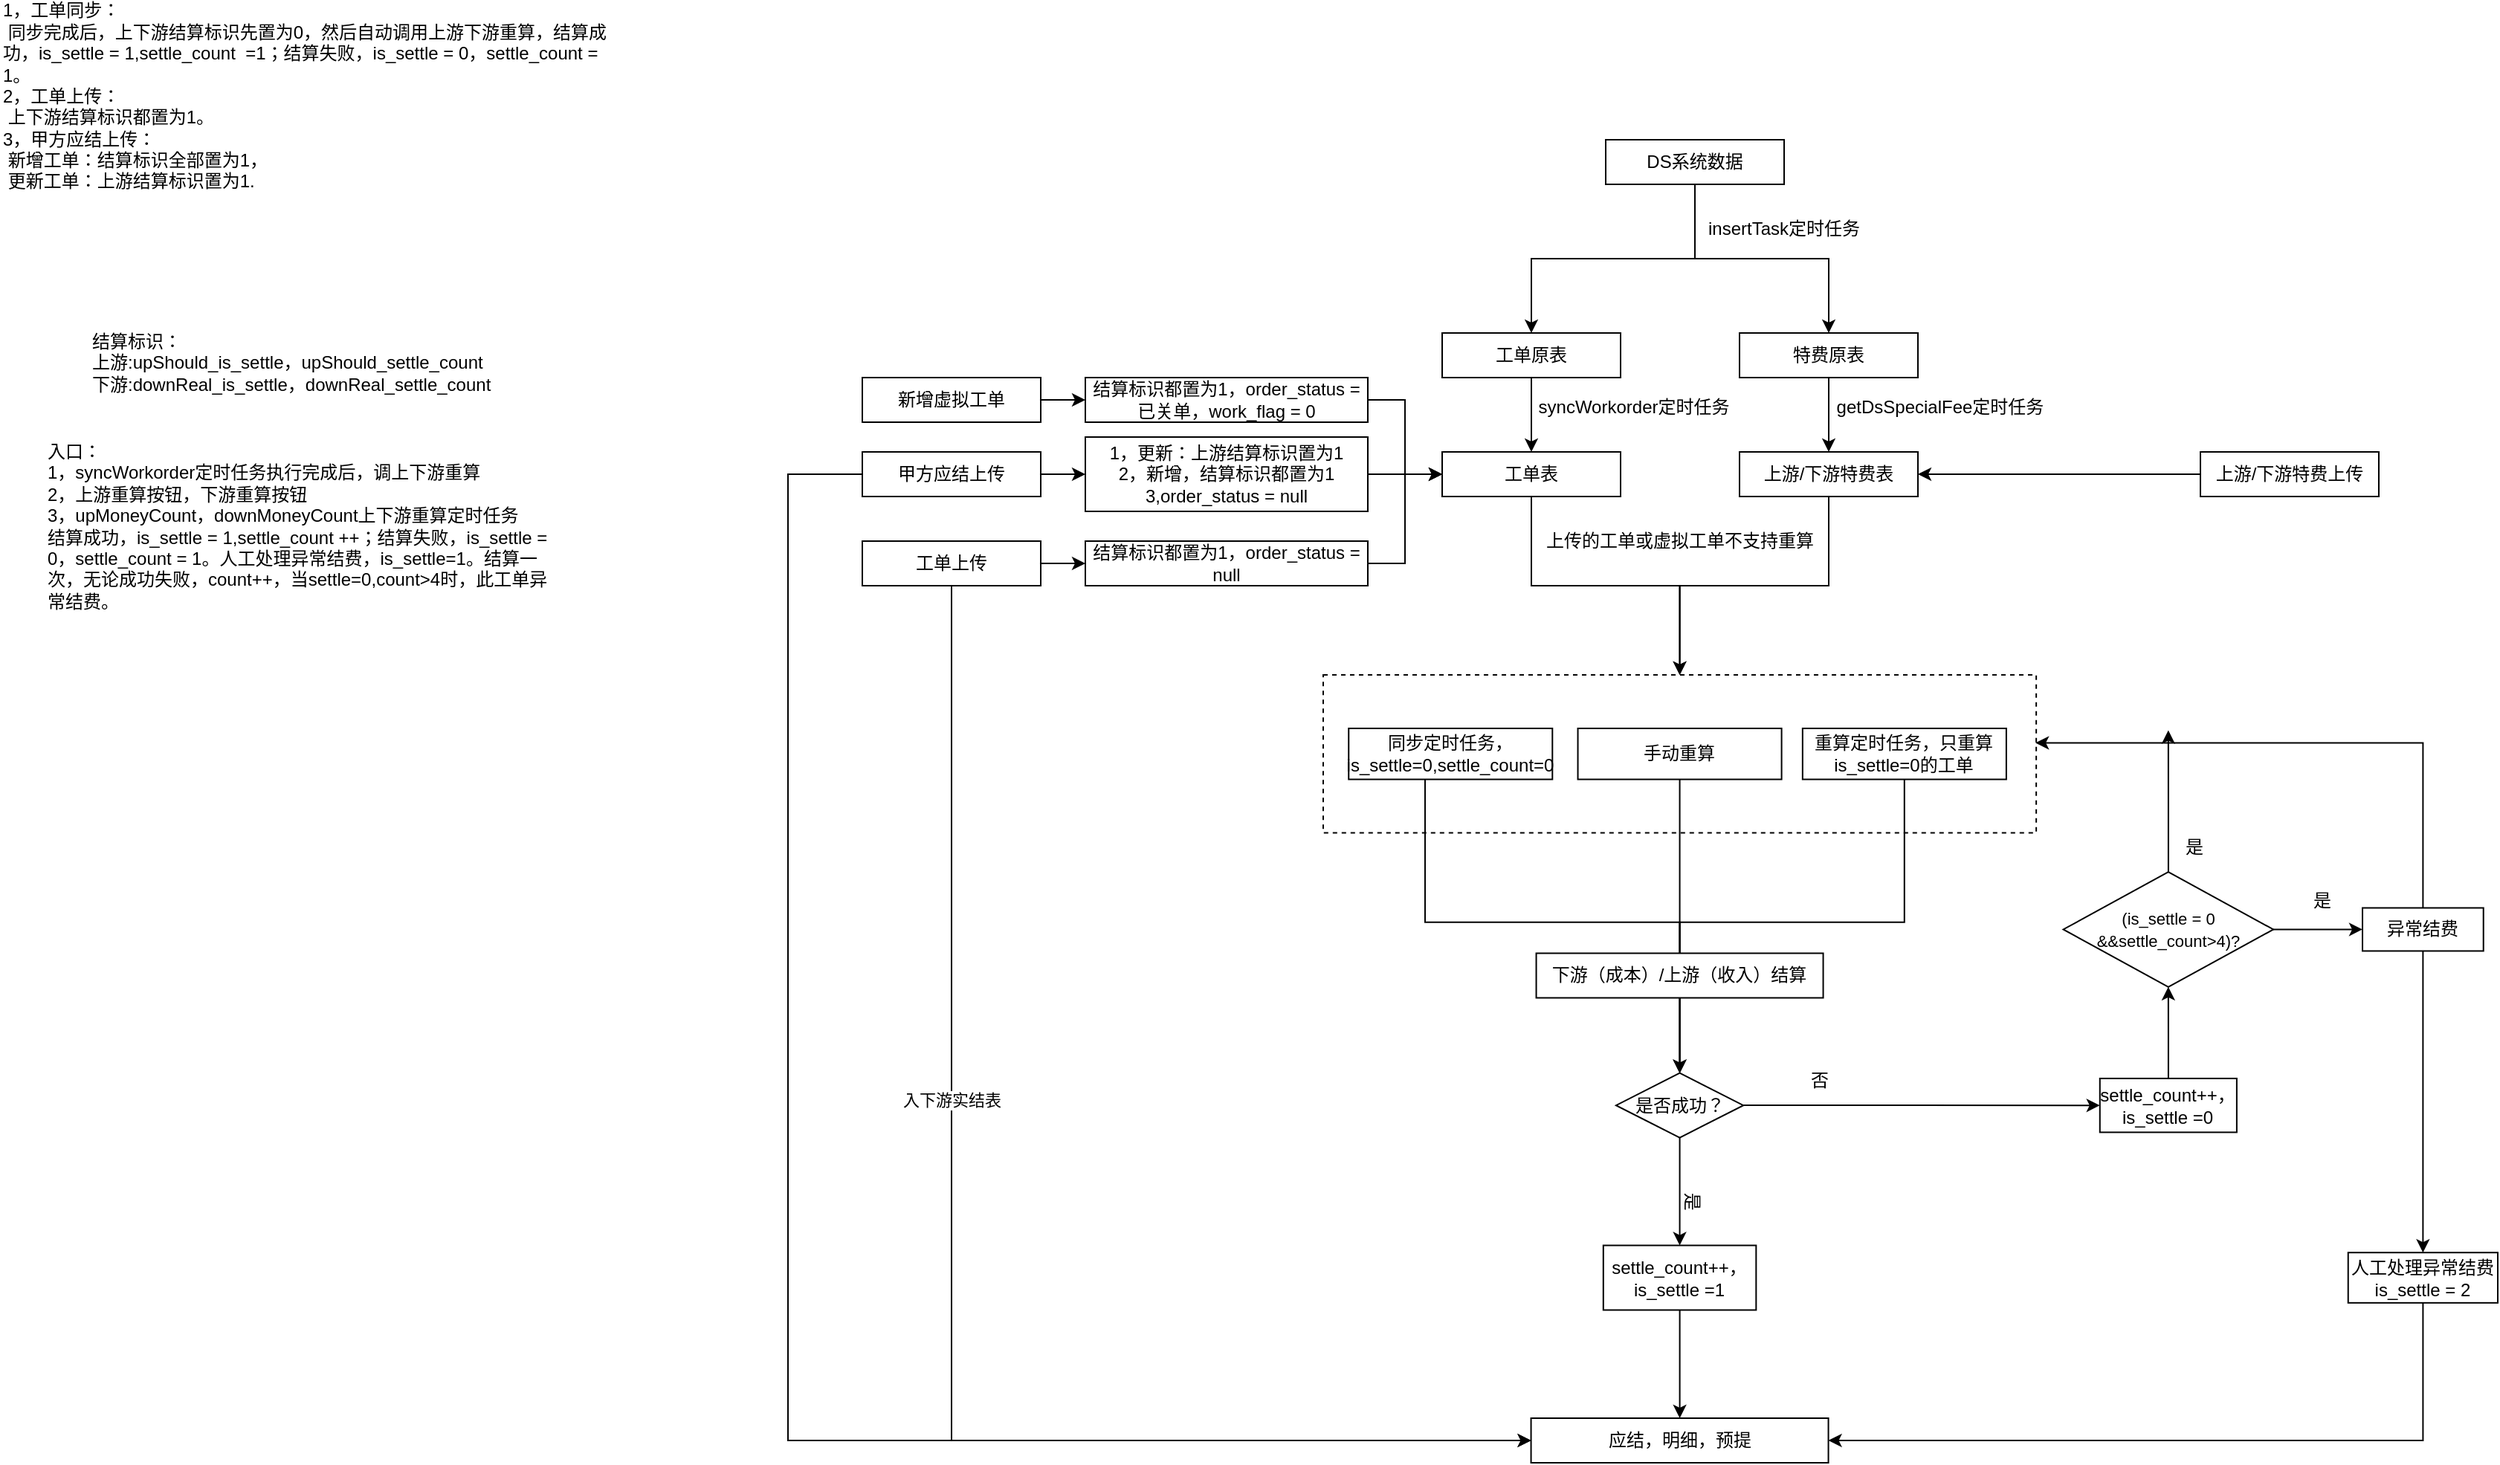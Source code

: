 <mxfile version="14.7.5" type="github">
  <diagram id="AOBUn9HALy5-eKRLtoJs" name="第 1 页">
    <mxGraphModel dx="2249" dy="756" grid="1" gridSize="10" guides="1" tooltips="1" connect="1" arrows="1" fold="1" page="1" pageScale="1" pageWidth="827" pageHeight="1169" math="0" shadow="0">
      <root>
        <mxCell id="0" />
        <mxCell id="1" parent="0" />
        <mxCell id="oPyZHrdhsSQBrQFMob7v-10" value="结算标识：&lt;br&gt;上游:upShould_is_settle，upShould_settle_count&lt;br&gt;下游:downReal_is_settle，downReal_settle_count" style="text;html=1;strokeColor=none;fillColor=none;align=left;verticalAlign=middle;whiteSpace=wrap;rounded=0;" vertex="1" parent="1">
          <mxGeometry x="-710" y="325" width="330" height="50" as="geometry" />
        </mxCell>
        <mxCell id="oPyZHrdhsSQBrQFMob7v-12" value="入口：&lt;br&gt;1，syncWorkorder定时任务执行完成后，调上下游重算&lt;br&gt;&lt;div&gt;&lt;span&gt;2，上游重算按钮，下游重算按钮&lt;/span&gt;&lt;/div&gt;&lt;div&gt;&lt;span&gt;3，upMoneyCount，downMoneyCount上下游重算定时任务&lt;/span&gt;&lt;/div&gt;&lt;div&gt;结算成功，is_settle = 1,settle_count&amp;nbsp;&lt;span&gt;++&lt;/span&gt;；结算失败，is_settle = 0，settle_count = 1。人工处理异常结费，is_settle=1。结算一次，无论成功失败，count++，当settle=0,count&amp;gt;4时，此工单异常结费。&lt;span&gt;&lt;br&gt;&lt;/span&gt;&lt;/div&gt;" style="text;html=1;strokeColor=none;fillColor=none;align=left;verticalAlign=middle;whiteSpace=wrap;rounded=0;" vertex="1" parent="1">
          <mxGeometry x="-740" y="395" width="350" height="130" as="geometry" />
        </mxCell>
        <mxCell id="oPyZHrdhsSQBrQFMob7v-13" value="1，工单同步：&lt;br&gt;&lt;span style=&quot;white-space: pre&quot;&gt;	&lt;/span&gt;同步完成后，上下游结算标识先置为0，然后自动调用上游下游重算，结算成功，is_settle = 1,settle_count &lt;span style=&quot;white-space: pre&quot;&gt;	&lt;/span&gt;=1；结算失败，is_settle = 0，settle_count = 1。&lt;br&gt;2，工单上传：&lt;br&gt;&lt;span style=&quot;white-space: pre&quot;&gt;	&lt;/span&gt;上下游结算标识都置为1。&lt;br&gt;3，甲方应结上传：&lt;br&gt;&lt;span style=&quot;white-space: pre&quot;&gt;	&lt;/span&gt;新增工单：结算标识全部置为1，&lt;br&gt;&lt;span style=&quot;white-space: pre&quot;&gt;	&lt;/span&gt;更新工单：上游结算标识置为1.&lt;br&gt;&lt;span style=&quot;white-space: pre&quot;&gt;	&lt;/span&gt;&lt;br&gt;&lt;span style=&quot;white-space: pre&quot;&gt;	&lt;/span&gt;" style="text;html=1;strokeColor=none;fillColor=none;align=left;verticalAlign=middle;whiteSpace=wrap;rounded=0;" vertex="1" parent="1">
          <mxGeometry x="-770" y="110" width="410" height="150" as="geometry" />
        </mxCell>
        <mxCell id="oPyZHrdhsSQBrQFMob7v-160" value="" style="group" vertex="1" connectable="0" parent="1">
          <mxGeometry x="-240" y="200" width="1150" height="890" as="geometry" />
        </mxCell>
        <mxCell id="oPyZHrdhsSQBrQFMob7v-1" value="DS系统数据" style="rounded=0;whiteSpace=wrap;html=1;" vertex="1" parent="oPyZHrdhsSQBrQFMob7v-160">
          <mxGeometry x="550" width="120" height="30" as="geometry" />
        </mxCell>
        <mxCell id="oPyZHrdhsSQBrQFMob7v-2" value="工单原表" style="rounded=0;whiteSpace=wrap;html=1;" vertex="1" parent="oPyZHrdhsSQBrQFMob7v-160">
          <mxGeometry x="440" y="130" width="120" height="30" as="geometry" />
        </mxCell>
        <mxCell id="oPyZHrdhsSQBrQFMob7v-142" style="edgeStyle=orthogonalEdgeStyle;rounded=0;orthogonalLoop=1;jettySize=auto;html=1;entryX=0.5;entryY=0;entryDx=0;entryDy=0;fontColor=#000000;" edge="1" parent="oPyZHrdhsSQBrQFMob7v-160" source="oPyZHrdhsSQBrQFMob7v-1" target="oPyZHrdhsSQBrQFMob7v-2">
          <mxGeometry relative="1" as="geometry" />
        </mxCell>
        <mxCell id="oPyZHrdhsSQBrQFMob7v-3" value="工单表" style="rounded=0;whiteSpace=wrap;html=1;" vertex="1" parent="oPyZHrdhsSQBrQFMob7v-160">
          <mxGeometry x="440" y="210" width="120" height="30" as="geometry" />
        </mxCell>
        <mxCell id="oPyZHrdhsSQBrQFMob7v-146" style="edgeStyle=orthogonalEdgeStyle;rounded=0;orthogonalLoop=1;jettySize=auto;html=1;fontColor=#000000;" edge="1" parent="oPyZHrdhsSQBrQFMob7v-160" source="oPyZHrdhsSQBrQFMob7v-2" target="oPyZHrdhsSQBrQFMob7v-3">
          <mxGeometry relative="1" as="geometry" />
        </mxCell>
        <mxCell id="oPyZHrdhsSQBrQFMob7v-4" value="insertTask定时任务" style="text;html=1;strokeColor=none;fillColor=none;align=center;verticalAlign=middle;whiteSpace=wrap;rounded=0;" vertex="1" parent="oPyZHrdhsSQBrQFMob7v-160">
          <mxGeometry x="585" y="40" width="170" height="40" as="geometry" />
        </mxCell>
        <mxCell id="oPyZHrdhsSQBrQFMob7v-5" value="syncWorkorder定时任务" style="text;html=1;strokeColor=none;fillColor=none;align=center;verticalAlign=middle;whiteSpace=wrap;rounded=0;" vertex="1" parent="oPyZHrdhsSQBrQFMob7v-160">
          <mxGeometry x="484" y="170" width="170" height="20" as="geometry" />
        </mxCell>
        <mxCell id="oPyZHrdhsSQBrQFMob7v-9" value="应结，明细，预提" style="rounded=0;whiteSpace=wrap;html=1;" vertex="1" parent="oPyZHrdhsSQBrQFMob7v-160">
          <mxGeometry x="499.78" y="860" width="200" height="30" as="geometry" />
        </mxCell>
        <mxCell id="oPyZHrdhsSQBrQFMob7v-59" value="" style="group" vertex="1" connectable="0" parent="oPyZHrdhsSQBrQFMob7v-160">
          <mxGeometry x="360" y="350" width="790" height="427.25" as="geometry" />
        </mxCell>
        <mxCell id="oPyZHrdhsSQBrQFMob7v-57" value="" style="group" vertex="1" connectable="0" parent="oPyZHrdhsSQBrQFMob7v-59">
          <mxGeometry y="10" width="790" height="427.25" as="geometry" />
        </mxCell>
        <mxCell id="oPyZHrdhsSQBrQFMob7v-45" value="" style="rounded=0;whiteSpace=wrap;html=1;dashed=1;" vertex="1" parent="oPyZHrdhsSQBrQFMob7v-57">
          <mxGeometry width="479.566" height="106.269" as="geometry" />
        </mxCell>
        <mxCell id="oPyZHrdhsSQBrQFMob7v-14" value="同步定时任务，is_settle=0,settle_count=0" style="rounded=0;whiteSpace=wrap;html=1;" vertex="1" parent="oPyZHrdhsSQBrQFMob7v-57">
          <mxGeometry x="17.127" y="35.987" width="137.019" height="34.296" as="geometry" />
        </mxCell>
        <mxCell id="oPyZHrdhsSQBrQFMob7v-15" value="是否成功？" style="rhombus;whiteSpace=wrap;html=1;" vertex="1" parent="oPyZHrdhsSQBrQFMob7v-57">
          <mxGeometry x="196.965" y="267.846" width="85.637" height="43.474" as="geometry" />
        </mxCell>
        <mxCell id="oPyZHrdhsSQBrQFMob7v-32" style="edgeStyle=orthogonalEdgeStyle;rounded=0;orthogonalLoop=1;jettySize=auto;html=1;" edge="1" parent="oPyZHrdhsSQBrQFMob7v-57" source="oPyZHrdhsSQBrQFMob7v-14" target="oPyZHrdhsSQBrQFMob7v-15">
          <mxGeometry relative="1" as="geometry">
            <Array as="points">
              <mxPoint x="68.509" y="166.408" />
              <mxPoint x="239.783" y="166.408" />
            </Array>
          </mxGeometry>
        </mxCell>
        <mxCell id="oPyZHrdhsSQBrQFMob7v-17" value="settle_count++，&lt;br&gt;is_settle =1" style="rounded=0;whiteSpace=wrap;html=1;" vertex="1" parent="oPyZHrdhsSQBrQFMob7v-57">
          <mxGeometry x="188.401" y="383.776" width="102.764" height="43.474" as="geometry" />
        </mxCell>
        <mxCell id="oPyZHrdhsSQBrQFMob7v-36" style="edgeStyle=orthogonalEdgeStyle;rounded=0;orthogonalLoop=1;jettySize=auto;html=1;entryX=0.5;entryY=0;entryDx=0;entryDy=0;" edge="1" parent="oPyZHrdhsSQBrQFMob7v-57" source="oPyZHrdhsSQBrQFMob7v-15" target="oPyZHrdhsSQBrQFMob7v-17">
          <mxGeometry relative="1" as="geometry" />
        </mxCell>
        <mxCell id="oPyZHrdhsSQBrQFMob7v-20" value="是" style="text;html=1;strokeColor=none;fillColor=none;align=center;verticalAlign=middle;whiteSpace=wrap;rounded=0;rotation=90;" vertex="1" parent="oPyZHrdhsSQBrQFMob7v-57">
          <mxGeometry x="231.22" y="345.133" width="34.255" height="19.322" as="geometry" />
        </mxCell>
        <mxCell id="oPyZHrdhsSQBrQFMob7v-21" value="settle_count++，&lt;br&gt;is_settle =0" style="rounded=0;whiteSpace=wrap;html=1;" vertex="1" parent="oPyZHrdhsSQBrQFMob7v-57">
          <mxGeometry x="522.385" y="271.469" width="92.06" height="36.228" as="geometry" />
        </mxCell>
        <mxCell id="oPyZHrdhsSQBrQFMob7v-34" style="edgeStyle=orthogonalEdgeStyle;rounded=0;orthogonalLoop=1;jettySize=auto;html=1;entryX=0;entryY=0.5;entryDx=0;entryDy=0;" edge="1" parent="oPyZHrdhsSQBrQFMob7v-57" source="oPyZHrdhsSQBrQFMob7v-15" target="oPyZHrdhsSQBrQFMob7v-21">
          <mxGeometry relative="1" as="geometry" />
        </mxCell>
        <mxCell id="oPyZHrdhsSQBrQFMob7v-30" value="否" style="text;html=1;strokeColor=none;fillColor=none;align=center;verticalAlign=middle;whiteSpace=wrap;rounded=0;" vertex="1" parent="oPyZHrdhsSQBrQFMob7v-57">
          <mxGeometry x="316.86" y="257.25" width="34.25" height="31.66" as="geometry" />
        </mxCell>
        <mxCell id="oPyZHrdhsSQBrQFMob7v-37" value="&lt;font style=&quot;font-size: 11px&quot;&gt;(is_settle = 0 &amp;amp;&amp;amp;settle_count&amp;gt;4)?&lt;/font&gt;" style="rhombus;whiteSpace=wrap;html=1;" vertex="1" parent="oPyZHrdhsSQBrQFMob7v-57">
          <mxGeometry x="497.764" y="132.595" width="141.301" height="77.287" as="geometry" />
        </mxCell>
        <mxCell id="oPyZHrdhsSQBrQFMob7v-46" style="edgeStyle=orthogonalEdgeStyle;rounded=0;orthogonalLoop=1;jettySize=auto;html=1;entryX=0.5;entryY=1;entryDx=0;entryDy=0;" edge="1" parent="oPyZHrdhsSQBrQFMob7v-57" source="oPyZHrdhsSQBrQFMob7v-21" target="oPyZHrdhsSQBrQFMob7v-37">
          <mxGeometry relative="1" as="geometry" />
        </mxCell>
        <mxCell id="oPyZHrdhsSQBrQFMob7v-51" style="edgeStyle=orthogonalEdgeStyle;rounded=0;orthogonalLoop=1;jettySize=auto;html=1;entryX=0.999;entryY=0.43;entryDx=0;entryDy=0;entryPerimeter=0;exitX=0.5;exitY=0;exitDx=0;exitDy=0;" edge="1" parent="oPyZHrdhsSQBrQFMob7v-57" source="oPyZHrdhsSQBrQFMob7v-38" target="oPyZHrdhsSQBrQFMob7v-45">
          <mxGeometry relative="1" as="geometry">
            <Array as="points">
              <mxPoint x="739.902" y="45.647" />
            </Array>
          </mxGeometry>
        </mxCell>
        <mxCell id="oPyZHrdhsSQBrQFMob7v-38" value="异常结费" style="rounded=0;whiteSpace=wrap;html=1;" vertex="1" parent="oPyZHrdhsSQBrQFMob7v-57">
          <mxGeometry x="699.011" y="156.747" width="81.355" height="28.982" as="geometry" />
        </mxCell>
        <mxCell id="oPyZHrdhsSQBrQFMob7v-48" style="edgeStyle=orthogonalEdgeStyle;rounded=0;orthogonalLoop=1;jettySize=auto;html=1;entryX=0;entryY=0.5;entryDx=0;entryDy=0;" edge="1" parent="oPyZHrdhsSQBrQFMob7v-57" source="oPyZHrdhsSQBrQFMob7v-37" target="oPyZHrdhsSQBrQFMob7v-38">
          <mxGeometry relative="1" as="geometry" />
        </mxCell>
        <mxCell id="oPyZHrdhsSQBrQFMob7v-40" style="edgeStyle=orthogonalEdgeStyle;rounded=0;orthogonalLoop=1;jettySize=auto;html=1;entryX=0.5;entryY=0;entryDx=0;entryDy=0;" edge="1" parent="oPyZHrdhsSQBrQFMob7v-57" source="oPyZHrdhsSQBrQFMob7v-39" target="oPyZHrdhsSQBrQFMob7v-15">
          <mxGeometry relative="1" as="geometry" />
        </mxCell>
        <mxCell id="oPyZHrdhsSQBrQFMob7v-39" value="手动重算" style="rounded=0;whiteSpace=wrap;html=1;" vertex="1" parent="oPyZHrdhsSQBrQFMob7v-57">
          <mxGeometry x="171.274" y="35.987" width="137.019" height="34.296" as="geometry" />
        </mxCell>
        <mxCell id="oPyZHrdhsSQBrQFMob7v-43" style="edgeStyle=orthogonalEdgeStyle;rounded=0;orthogonalLoop=1;jettySize=auto;html=1;entryX=0.5;entryY=0;entryDx=0;entryDy=0;" edge="1" parent="oPyZHrdhsSQBrQFMob7v-57" source="oPyZHrdhsSQBrQFMob7v-42" target="oPyZHrdhsSQBrQFMob7v-15">
          <mxGeometry relative="1" as="geometry">
            <Array as="points">
              <mxPoint x="391.36" y="166.408" />
              <mxPoint x="239.783" y="166.408" />
            </Array>
          </mxGeometry>
        </mxCell>
        <mxCell id="oPyZHrdhsSQBrQFMob7v-42" value="重算定时任务，只重算is_settle=0的工单" style="rounded=0;whiteSpace=wrap;html=1;" vertex="1" parent="oPyZHrdhsSQBrQFMob7v-57">
          <mxGeometry x="322.423" y="35.987" width="137.019" height="34.296" as="geometry" />
        </mxCell>
        <mxCell id="oPyZHrdhsSQBrQFMob7v-49" value="是" style="text;html=1;strokeColor=none;fillColor=none;align=center;verticalAlign=middle;whiteSpace=wrap;rounded=0;dashed=1;" vertex="1" parent="oPyZHrdhsSQBrQFMob7v-57">
          <mxGeometry x="655.122" y="142.256" width="34.255" height="19.322" as="geometry" />
        </mxCell>
        <mxCell id="oPyZHrdhsSQBrQFMob7v-53" value="是" style="text;html=1;strokeColor=none;fillColor=none;align=center;verticalAlign=middle;whiteSpace=wrap;rounded=0;dashed=1;" vertex="1" parent="oPyZHrdhsSQBrQFMob7v-57">
          <mxGeometry x="569.485" y="106.269" width="34.255" height="19.322" as="geometry" />
        </mxCell>
        <mxCell id="oPyZHrdhsSQBrQFMob7v-55" value="人工处理异常结费&lt;br&gt;is_settle = 2" style="rounded=0;whiteSpace=wrap;html=1;" vertex="1" parent="oPyZHrdhsSQBrQFMob7v-57">
          <mxGeometry x="689.377" y="388.607" width="100.623" height="33.813" as="geometry" />
        </mxCell>
        <mxCell id="oPyZHrdhsSQBrQFMob7v-56" style="edgeStyle=orthogonalEdgeStyle;rounded=0;orthogonalLoop=1;jettySize=auto;html=1;entryX=0.5;entryY=0;entryDx=0;entryDy=0;" edge="1" parent="oPyZHrdhsSQBrQFMob7v-57" source="oPyZHrdhsSQBrQFMob7v-38" target="oPyZHrdhsSQBrQFMob7v-55">
          <mxGeometry relative="1" as="geometry" />
        </mxCell>
        <mxCell id="oPyZHrdhsSQBrQFMob7v-6" value="下游（成本）/上游（收入）结算" style="rounded=0;whiteSpace=wrap;html=1;" vertex="1" parent="oPyZHrdhsSQBrQFMob7v-57">
          <mxGeometry x="143.28" y="187.25" width="193" height="30" as="geometry" />
        </mxCell>
        <mxCell id="oPyZHrdhsSQBrQFMob7v-58" style="edgeStyle=orthogonalEdgeStyle;rounded=0;orthogonalLoop=1;jettySize=auto;html=1;" edge="1" parent="oPyZHrdhsSQBrQFMob7v-59" source="oPyZHrdhsSQBrQFMob7v-37">
          <mxGeometry relative="1" as="geometry">
            <mxPoint x="568.415" y="47.25" as="targetPoint" />
          </mxGeometry>
        </mxCell>
        <mxCell id="oPyZHrdhsSQBrQFMob7v-149" style="edgeStyle=orthogonalEdgeStyle;rounded=0;orthogonalLoop=1;jettySize=auto;html=1;fontColor=#000000;" edge="1" parent="oPyZHrdhsSQBrQFMob7v-160" source="oPyZHrdhsSQBrQFMob7v-3" target="oPyZHrdhsSQBrQFMob7v-45">
          <mxGeometry relative="1" as="geometry" />
        </mxCell>
        <mxCell id="oPyZHrdhsSQBrQFMob7v-92" value="" style="edgeStyle=orthogonalEdgeStyle;rounded=0;orthogonalLoop=1;jettySize=auto;html=1;fontColor=#000000;entryX=0;entryY=0.5;entryDx=0;entryDy=0;" edge="1" parent="oPyZHrdhsSQBrQFMob7v-160" source="oPyZHrdhsSQBrQFMob7v-61" target="oPyZHrdhsSQBrQFMob7v-9">
          <mxGeometry relative="1" as="geometry">
            <mxPoint x="190" y="325" as="targetPoint" />
            <Array as="points">
              <mxPoint x="110" y="875" />
            </Array>
          </mxGeometry>
        </mxCell>
        <mxCell id="oPyZHrdhsSQBrQFMob7v-99" value="入下游实结表" style="edgeLabel;html=1;align=center;verticalAlign=middle;resizable=0;points=[];fontColor=#000000;" vertex="1" connectable="0" parent="oPyZHrdhsSQBrQFMob7v-92">
          <mxGeometry x="-0.284" relative="1" as="geometry">
            <mxPoint as="offset" />
          </mxGeometry>
        </mxCell>
        <mxCell id="oPyZHrdhsSQBrQFMob7v-61" value="工单上传" style="rounded=0;whiteSpace=wrap;html=1;" vertex="1" parent="oPyZHrdhsSQBrQFMob7v-160">
          <mxGeometry x="50" y="270" width="120" height="30" as="geometry" />
        </mxCell>
        <mxCell id="oPyZHrdhsSQBrQFMob7v-157" style="edgeStyle=orthogonalEdgeStyle;rounded=0;orthogonalLoop=1;jettySize=auto;html=1;entryX=0;entryY=0.5;entryDx=0;entryDy=0;fontColor=#000000;" edge="1" parent="oPyZHrdhsSQBrQFMob7v-160" source="oPyZHrdhsSQBrQFMob7v-62" target="oPyZHrdhsSQBrQFMob7v-9">
          <mxGeometry relative="1" as="geometry">
            <Array as="points">
              <mxPoint y="225" />
              <mxPoint y="875" />
            </Array>
          </mxGeometry>
        </mxCell>
        <mxCell id="oPyZHrdhsSQBrQFMob7v-62" value="甲方应结上传" style="rounded=0;whiteSpace=wrap;html=1;" vertex="1" parent="oPyZHrdhsSQBrQFMob7v-160">
          <mxGeometry x="50" y="210" width="120" height="30" as="geometry" />
        </mxCell>
        <mxCell id="oPyZHrdhsSQBrQFMob7v-66" value="特费原表" style="rounded=0;whiteSpace=wrap;html=1;" vertex="1" parent="oPyZHrdhsSQBrQFMob7v-160">
          <mxGeometry x="640" y="130" width="120" height="30" as="geometry" />
        </mxCell>
        <mxCell id="oPyZHrdhsSQBrQFMob7v-145" style="edgeStyle=orthogonalEdgeStyle;rounded=0;orthogonalLoop=1;jettySize=auto;html=1;entryX=0.5;entryY=0;entryDx=0;entryDy=0;fontColor=#000000;" edge="1" parent="oPyZHrdhsSQBrQFMob7v-160" source="oPyZHrdhsSQBrQFMob7v-1" target="oPyZHrdhsSQBrQFMob7v-66">
          <mxGeometry relative="1" as="geometry" />
        </mxCell>
        <mxCell id="oPyZHrdhsSQBrQFMob7v-150" style="edgeStyle=orthogonalEdgeStyle;rounded=0;orthogonalLoop=1;jettySize=auto;html=1;entryX=0.5;entryY=0;entryDx=0;entryDy=0;fontColor=#000000;" edge="1" parent="oPyZHrdhsSQBrQFMob7v-160" source="oPyZHrdhsSQBrQFMob7v-67" target="oPyZHrdhsSQBrQFMob7v-45">
          <mxGeometry relative="1" as="geometry" />
        </mxCell>
        <mxCell id="oPyZHrdhsSQBrQFMob7v-67" value="上游/下游特费表" style="rounded=0;whiteSpace=wrap;html=1;" vertex="1" parent="oPyZHrdhsSQBrQFMob7v-160">
          <mxGeometry x="640" y="210" width="120" height="30" as="geometry" />
        </mxCell>
        <mxCell id="oPyZHrdhsSQBrQFMob7v-147" style="edgeStyle=orthogonalEdgeStyle;rounded=0;orthogonalLoop=1;jettySize=auto;html=1;fontColor=#000000;" edge="1" parent="oPyZHrdhsSQBrQFMob7v-160" source="oPyZHrdhsSQBrQFMob7v-66" target="oPyZHrdhsSQBrQFMob7v-67">
          <mxGeometry relative="1" as="geometry" />
        </mxCell>
        <mxCell id="oPyZHrdhsSQBrQFMob7v-68" value="getDsSpecialFee定时任务" style="text;html=1;strokeColor=none;fillColor=none;align=center;verticalAlign=middle;whiteSpace=wrap;rounded=0;" vertex="1" parent="oPyZHrdhsSQBrQFMob7v-160">
          <mxGeometry x="690" y="170" width="170" height="20" as="geometry" />
        </mxCell>
        <mxCell id="oPyZHrdhsSQBrQFMob7v-148" style="edgeStyle=orthogonalEdgeStyle;rounded=0;orthogonalLoop=1;jettySize=auto;html=1;entryX=1;entryY=0.5;entryDx=0;entryDy=0;fontColor=#000000;" edge="1" parent="oPyZHrdhsSQBrQFMob7v-160" source="oPyZHrdhsSQBrQFMob7v-69" target="oPyZHrdhsSQBrQFMob7v-67">
          <mxGeometry relative="1" as="geometry" />
        </mxCell>
        <mxCell id="oPyZHrdhsSQBrQFMob7v-69" value="上游/下游特费上传" style="rounded=0;whiteSpace=wrap;html=1;" vertex="1" parent="oPyZHrdhsSQBrQFMob7v-160">
          <mxGeometry x="950" y="210" width="120" height="30" as="geometry" />
        </mxCell>
        <mxCell id="oPyZHrdhsSQBrQFMob7v-110" value="" style="edgeStyle=orthogonalEdgeStyle;rounded=0;orthogonalLoop=1;jettySize=auto;html=1;fontColor=#000000;" edge="1" parent="oPyZHrdhsSQBrQFMob7v-160" source="oPyZHrdhsSQBrQFMob7v-106" target="oPyZHrdhsSQBrQFMob7v-3">
          <mxGeometry relative="1" as="geometry" />
        </mxCell>
        <mxCell id="oPyZHrdhsSQBrQFMob7v-106" value="1，更新：上游结算标识置为1&lt;br&gt;2，新增，结算标识都置为1&lt;br&gt;3,order_status = null" style="rounded=0;whiteSpace=wrap;html=1;" vertex="1" parent="oPyZHrdhsSQBrQFMob7v-160">
          <mxGeometry x="200" y="200" width="190" height="50" as="geometry" />
        </mxCell>
        <mxCell id="oPyZHrdhsSQBrQFMob7v-111" value="" style="edgeStyle=orthogonalEdgeStyle;rounded=0;orthogonalLoop=1;jettySize=auto;html=1;fontColor=#000000;entryX=0;entryY=0.5;entryDx=0;entryDy=0;" edge="1" parent="oPyZHrdhsSQBrQFMob7v-160" source="oPyZHrdhsSQBrQFMob7v-107" target="oPyZHrdhsSQBrQFMob7v-3">
          <mxGeometry relative="1" as="geometry" />
        </mxCell>
        <mxCell id="oPyZHrdhsSQBrQFMob7v-107" value="结算标识都置为1，order_status = null" style="rounded=0;whiteSpace=wrap;html=1;" vertex="1" parent="oPyZHrdhsSQBrQFMob7v-160">
          <mxGeometry x="200" y="270" width="190" height="30" as="geometry" />
        </mxCell>
        <mxCell id="oPyZHrdhsSQBrQFMob7v-108" value="" style="edgeStyle=orthogonalEdgeStyle;rounded=0;orthogonalLoop=1;jettySize=auto;html=1;fontColor=#000000;entryX=0;entryY=0.5;entryDx=0;entryDy=0;" edge="1" parent="oPyZHrdhsSQBrQFMob7v-160" source="oPyZHrdhsSQBrQFMob7v-62" target="oPyZHrdhsSQBrQFMob7v-106">
          <mxGeometry relative="1" as="geometry" />
        </mxCell>
        <mxCell id="oPyZHrdhsSQBrQFMob7v-151" style="edgeStyle=orthogonalEdgeStyle;rounded=0;orthogonalLoop=1;jettySize=auto;html=1;fontColor=#000000;" edge="1" parent="oPyZHrdhsSQBrQFMob7v-160" source="oPyZHrdhsSQBrQFMob7v-17" target="oPyZHrdhsSQBrQFMob7v-9">
          <mxGeometry relative="1" as="geometry" />
        </mxCell>
        <mxCell id="oPyZHrdhsSQBrQFMob7v-109" value="" style="edgeStyle=orthogonalEdgeStyle;rounded=0;orthogonalLoop=1;jettySize=auto;html=1;fontColor=#000000;" edge="1" parent="oPyZHrdhsSQBrQFMob7v-160" source="oPyZHrdhsSQBrQFMob7v-61" target="oPyZHrdhsSQBrQFMob7v-107">
          <mxGeometry relative="1" as="geometry" />
        </mxCell>
        <mxCell id="oPyZHrdhsSQBrQFMob7v-152" style="edgeStyle=orthogonalEdgeStyle;rounded=0;orthogonalLoop=1;jettySize=auto;html=1;entryX=1;entryY=0.5;entryDx=0;entryDy=0;fontColor=#000000;" edge="1" parent="oPyZHrdhsSQBrQFMob7v-160" source="oPyZHrdhsSQBrQFMob7v-55" target="oPyZHrdhsSQBrQFMob7v-9">
          <mxGeometry relative="1" as="geometry">
            <Array as="points">
              <mxPoint x="1100" y="875" />
            </Array>
          </mxGeometry>
        </mxCell>
        <mxCell id="oPyZHrdhsSQBrQFMob7v-153" value="新增虚拟工单" style="rounded=0;whiteSpace=wrap;html=1;" vertex="1" parent="oPyZHrdhsSQBrQFMob7v-160">
          <mxGeometry x="50" y="160" width="120" height="30" as="geometry" />
        </mxCell>
        <mxCell id="oPyZHrdhsSQBrQFMob7v-156" style="edgeStyle=orthogonalEdgeStyle;rounded=0;orthogonalLoop=1;jettySize=auto;html=1;entryX=0;entryY=0.5;entryDx=0;entryDy=0;fontColor=#000000;" edge="1" parent="oPyZHrdhsSQBrQFMob7v-160" source="oPyZHrdhsSQBrQFMob7v-154" target="oPyZHrdhsSQBrQFMob7v-3">
          <mxGeometry relative="1" as="geometry" />
        </mxCell>
        <mxCell id="oPyZHrdhsSQBrQFMob7v-154" value="结算标识都置为1，order_status = 已关单，work_flag = 0" style="rounded=0;whiteSpace=wrap;html=1;" vertex="1" parent="oPyZHrdhsSQBrQFMob7v-160">
          <mxGeometry x="200" y="160" width="190" height="30" as="geometry" />
        </mxCell>
        <mxCell id="oPyZHrdhsSQBrQFMob7v-155" style="edgeStyle=orthogonalEdgeStyle;rounded=0;orthogonalLoop=1;jettySize=auto;html=1;entryX=0;entryY=0.5;entryDx=0;entryDy=0;fontColor=#000000;" edge="1" parent="oPyZHrdhsSQBrQFMob7v-160" source="oPyZHrdhsSQBrQFMob7v-153" target="oPyZHrdhsSQBrQFMob7v-154">
          <mxGeometry relative="1" as="geometry" />
        </mxCell>
        <mxCell id="oPyZHrdhsSQBrQFMob7v-159" value="上传的工单或虚拟工单不支持重算" style="text;html=1;strokeColor=none;fillColor=none;align=center;verticalAlign=middle;whiteSpace=wrap;rounded=0;fontColor=#000000;" vertex="1" parent="oPyZHrdhsSQBrQFMob7v-160">
          <mxGeometry x="499.78" y="260" width="200" height="20" as="geometry" />
        </mxCell>
      </root>
    </mxGraphModel>
  </diagram>
</mxfile>
